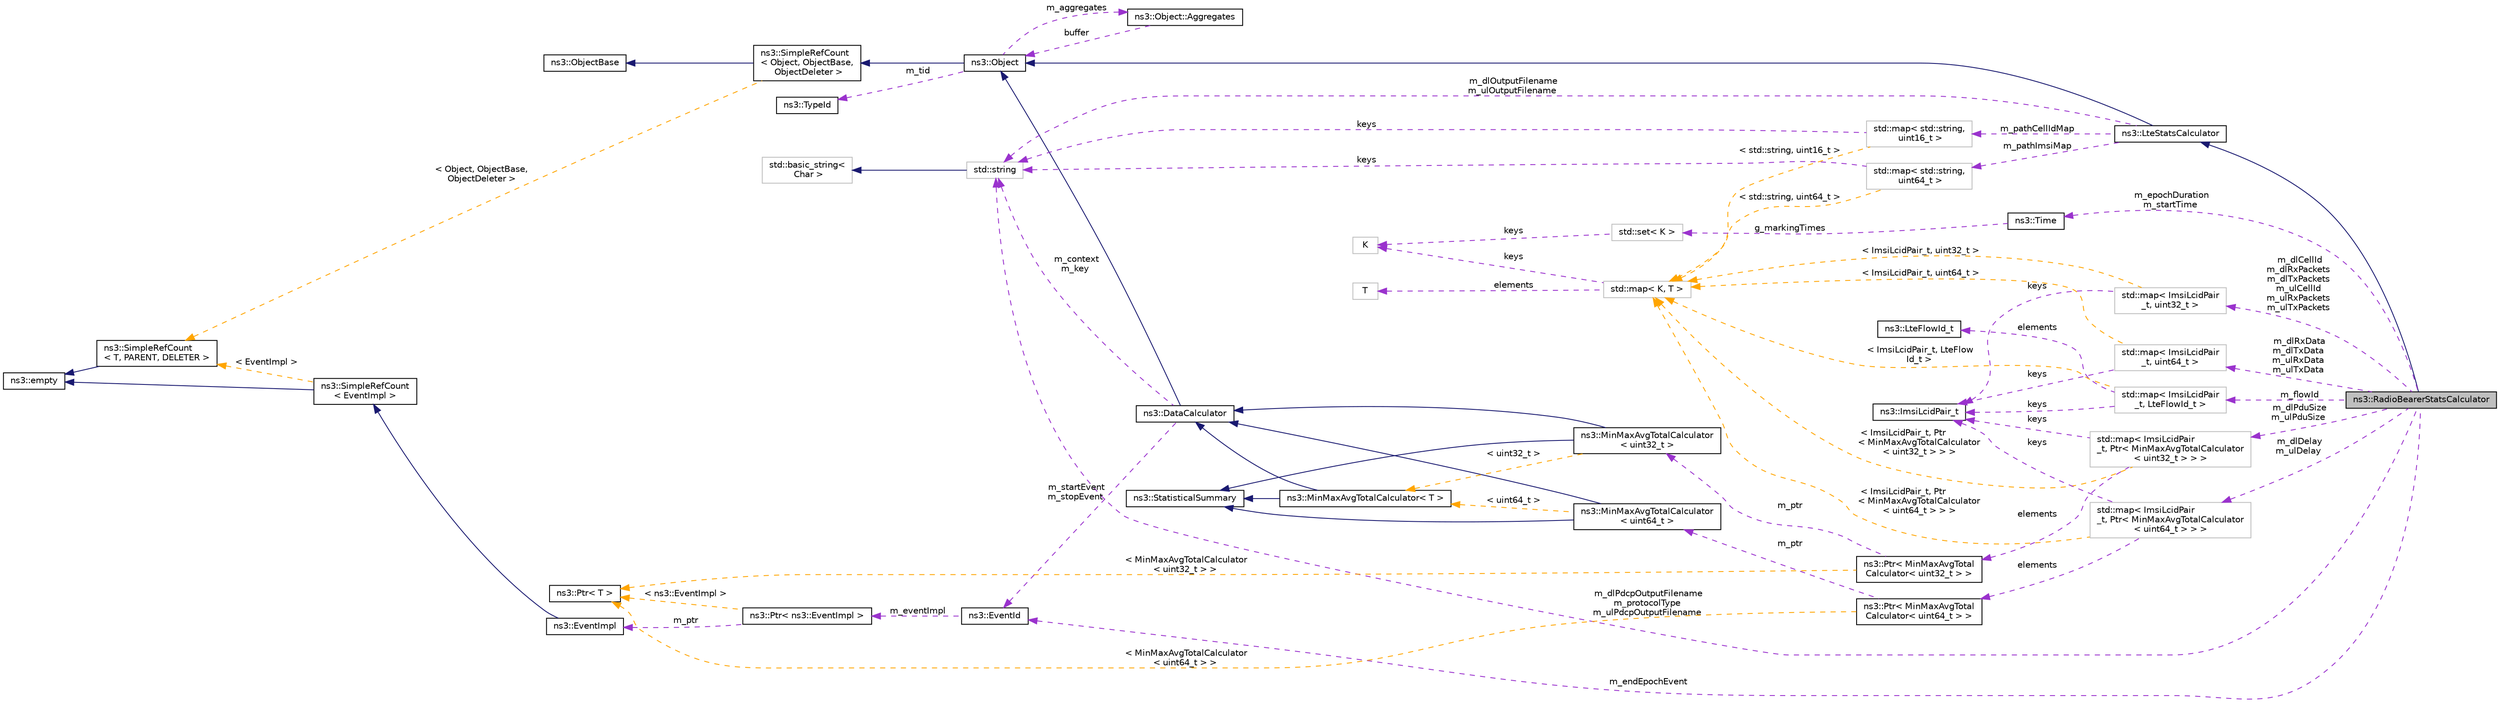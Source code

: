 digraph "ns3::RadioBearerStatsCalculator"
{
 // LATEX_PDF_SIZE
  edge [fontname="Helvetica",fontsize="10",labelfontname="Helvetica",labelfontsize="10"];
  node [fontname="Helvetica",fontsize="10",shape=record];
  rankdir="LR";
  Node1 [label="ns3::RadioBearerStatsCalculator",height=0.2,width=0.4,color="black", fillcolor="grey75", style="filled", fontcolor="black",tooltip="This class is an ns-3 trace sink that performs the calculation of PDU statistics for uplink and downl..."];
  Node2 -> Node1 [dir="back",color="midnightblue",fontsize="10",style="solid",fontname="Helvetica"];
  Node2 [label="ns3::LteStatsCalculator",height=0.2,width=0.4,color="black", fillcolor="white", style="filled",URL="$classns3_1_1_lte_stats_calculator.html",tooltip="Base class for ***StatsCalculator classes."];
  Node3 -> Node2 [dir="back",color="midnightblue",fontsize="10",style="solid",fontname="Helvetica"];
  Node3 [label="ns3::Object",height=0.2,width=0.4,color="black", fillcolor="white", style="filled",URL="$classns3_1_1_object.html",tooltip="A base class which provides memory management and object aggregation."];
  Node4 -> Node3 [dir="back",color="midnightblue",fontsize="10",style="solid",fontname="Helvetica"];
  Node4 [label="ns3::SimpleRefCount\l\< Object, ObjectBase,\l ObjectDeleter \>",height=0.2,width=0.4,color="black", fillcolor="white", style="filled",URL="$classns3_1_1_simple_ref_count.html",tooltip=" "];
  Node5 -> Node4 [dir="back",color="midnightblue",fontsize="10",style="solid",fontname="Helvetica"];
  Node5 [label="ns3::ObjectBase",height=0.2,width=0.4,color="black", fillcolor="white", style="filled",URL="$classns3_1_1_object_base.html",tooltip="Anchor the ns-3 type and attribute system."];
  Node6 -> Node4 [dir="back",color="orange",fontsize="10",style="dashed",label=" \< Object, ObjectBase,\l ObjectDeleter \>" ,fontname="Helvetica"];
  Node6 [label="ns3::SimpleRefCount\l\< T, PARENT, DELETER \>",height=0.2,width=0.4,color="black", fillcolor="white", style="filled",URL="$classns3_1_1_simple_ref_count.html",tooltip="A template-based reference counting class."];
  Node7 -> Node6 [dir="back",color="midnightblue",fontsize="10",style="solid",fontname="Helvetica"];
  Node7 [label="ns3::empty",height=0.2,width=0.4,color="black", fillcolor="white", style="filled",URL="$classns3_1_1empty.html",tooltip="make Callback use a separate empty type"];
  Node8 -> Node3 [dir="back",color="darkorchid3",fontsize="10",style="dashed",label=" m_tid" ,fontname="Helvetica"];
  Node8 [label="ns3::TypeId",height=0.2,width=0.4,color="black", fillcolor="white", style="filled",URL="$classns3_1_1_type_id.html",tooltip="a unique identifier for an interface."];
  Node9 -> Node3 [dir="back",color="darkorchid3",fontsize="10",style="dashed",label=" m_aggregates" ,fontname="Helvetica"];
  Node9 [label="ns3::Object::Aggregates",height=0.2,width=0.4,color="black", fillcolor="white", style="filled",URL="$structns3_1_1_object_1_1_aggregates.html",tooltip="The list of Objects aggregated to this one."];
  Node3 -> Node9 [dir="back",color="darkorchid3",fontsize="10",style="dashed",label=" buffer" ,fontname="Helvetica"];
  Node10 -> Node2 [dir="back",color="darkorchid3",fontsize="10",style="dashed",label=" m_pathCellIdMap" ,fontname="Helvetica"];
  Node10 [label="std::map\< std::string,\l uint16_t \>",height=0.2,width=0.4,color="grey75", fillcolor="white", style="filled",tooltip=" "];
  Node11 -> Node10 [dir="back",color="darkorchid3",fontsize="10",style="dashed",label=" keys" ,fontname="Helvetica"];
  Node11 [label="std::string",height=0.2,width=0.4,color="grey75", fillcolor="white", style="filled",tooltip=" "];
  Node12 -> Node11 [dir="back",color="midnightblue",fontsize="10",style="solid",fontname="Helvetica"];
  Node12 [label="std::basic_string\<\l Char \>",height=0.2,width=0.4,color="grey75", fillcolor="white", style="filled",tooltip=" "];
  Node13 -> Node10 [dir="back",color="orange",fontsize="10",style="dashed",label=" \< std::string, uint16_t \>" ,fontname="Helvetica"];
  Node13 [label="std::map\< K, T \>",height=0.2,width=0.4,color="grey75", fillcolor="white", style="filled",tooltip=" "];
  Node14 -> Node13 [dir="back",color="darkorchid3",fontsize="10",style="dashed",label=" keys" ,fontname="Helvetica"];
  Node14 [label="K",height=0.2,width=0.4,color="grey75", fillcolor="white", style="filled",tooltip=" "];
  Node15 -> Node13 [dir="back",color="darkorchid3",fontsize="10",style="dashed",label=" elements" ,fontname="Helvetica"];
  Node15 [label="T",height=0.2,width=0.4,color="grey75", fillcolor="white", style="filled",tooltip=" "];
  Node11 -> Node2 [dir="back",color="darkorchid3",fontsize="10",style="dashed",label=" m_dlOutputFilename\nm_ulOutputFilename" ,fontname="Helvetica"];
  Node16 -> Node2 [dir="back",color="darkorchid3",fontsize="10",style="dashed",label=" m_pathImsiMap" ,fontname="Helvetica"];
  Node16 [label="std::map\< std::string,\l uint64_t \>",height=0.2,width=0.4,color="grey75", fillcolor="white", style="filled",tooltip=" "];
  Node11 -> Node16 [dir="back",color="darkorchid3",fontsize="10",style="dashed",label=" keys" ,fontname="Helvetica"];
  Node13 -> Node16 [dir="back",color="orange",fontsize="10",style="dashed",label=" \< std::string, uint64_t \>" ,fontname="Helvetica"];
  Node17 -> Node1 [dir="back",color="darkorchid3",fontsize="10",style="dashed",label=" m_dlDelay\nm_ulDelay" ,fontname="Helvetica"];
  Node17 [label="std::map\< ImsiLcidPair\l_t, Ptr\< MinMaxAvgTotalCalculator\l\< uint64_t \> \> \>",height=0.2,width=0.4,color="grey75", fillcolor="white", style="filled",tooltip=" "];
  Node18 -> Node17 [dir="back",color="darkorchid3",fontsize="10",style="dashed",label=" keys" ,fontname="Helvetica"];
  Node18 [label="ns3::ImsiLcidPair_t",height=0.2,width=0.4,color="black", fillcolor="white", style="filled",URL="$structns3_1_1_imsi_lcid_pair__t.html",tooltip="ImsiLcidPair structure."];
  Node19 -> Node17 [dir="back",color="darkorchid3",fontsize="10",style="dashed",label=" elements" ,fontname="Helvetica"];
  Node19 [label="ns3::Ptr\< MinMaxAvgTotal\lCalculator\< uint64_t \> \>",height=0.2,width=0.4,color="black", fillcolor="white", style="filled",URL="$classns3_1_1_ptr.html",tooltip=" "];
  Node20 -> Node19 [dir="back",color="darkorchid3",fontsize="10",style="dashed",label=" m_ptr" ,fontname="Helvetica"];
  Node20 [label="ns3::MinMaxAvgTotalCalculator\l\< uint64_t \>",height=0.2,width=0.4,color="black", fillcolor="white", style="filled",URL="$classns3_1_1_min_max_avg_total_calculator.html",tooltip=" "];
  Node21 -> Node20 [dir="back",color="midnightblue",fontsize="10",style="solid",fontname="Helvetica"];
  Node21 [label="ns3::DataCalculator",height=0.2,width=0.4,color="black", fillcolor="white", style="filled",URL="$classns3_1_1_data_calculator.html",tooltip="Calculates data during a simulation."];
  Node3 -> Node21 [dir="back",color="midnightblue",fontsize="10",style="solid",fontname="Helvetica"];
  Node22 -> Node21 [dir="back",color="darkorchid3",fontsize="10",style="dashed",label=" m_startEvent\nm_stopEvent" ,fontname="Helvetica"];
  Node22 [label="ns3::EventId",height=0.2,width=0.4,color="black", fillcolor="white", style="filled",URL="$classns3_1_1_event_id.html",tooltip="An identifier for simulation events."];
  Node23 -> Node22 [dir="back",color="darkorchid3",fontsize="10",style="dashed",label=" m_eventImpl" ,fontname="Helvetica"];
  Node23 [label="ns3::Ptr\< ns3::EventImpl \>",height=0.2,width=0.4,color="black", fillcolor="white", style="filled",URL="$classns3_1_1_ptr.html",tooltip=" "];
  Node24 -> Node23 [dir="back",color="darkorchid3",fontsize="10",style="dashed",label=" m_ptr" ,fontname="Helvetica"];
  Node24 [label="ns3::EventImpl",height=0.2,width=0.4,color="black", fillcolor="white", style="filled",URL="$classns3_1_1_event_impl.html",tooltip="A simulation event."];
  Node25 -> Node24 [dir="back",color="midnightblue",fontsize="10",style="solid",fontname="Helvetica"];
  Node25 [label="ns3::SimpleRefCount\l\< EventImpl \>",height=0.2,width=0.4,color="black", fillcolor="white", style="filled",URL="$classns3_1_1_simple_ref_count.html",tooltip=" "];
  Node7 -> Node25 [dir="back",color="midnightblue",fontsize="10",style="solid",fontname="Helvetica"];
  Node6 -> Node25 [dir="back",color="orange",fontsize="10",style="dashed",label=" \< EventImpl \>" ,fontname="Helvetica"];
  Node26 -> Node23 [dir="back",color="orange",fontsize="10",style="dashed",label=" \< ns3::EventImpl \>" ,fontname="Helvetica"];
  Node26 [label="ns3::Ptr\< T \>",height=0.2,width=0.4,color="black", fillcolor="white", style="filled",URL="$classns3_1_1_ptr.html",tooltip="Smart pointer class similar to boost::intrusive_ptr."];
  Node11 -> Node21 [dir="back",color="darkorchid3",fontsize="10",style="dashed",label=" m_context\nm_key" ,fontname="Helvetica"];
  Node27 -> Node20 [dir="back",color="midnightblue",fontsize="10",style="solid",fontname="Helvetica"];
  Node27 [label="ns3::StatisticalSummary",height=0.2,width=0.4,color="black", fillcolor="white", style="filled",URL="$classns3_1_1_statistical_summary.html",tooltip="Abstract class for calculating statistical data."];
  Node28 -> Node20 [dir="back",color="orange",fontsize="10",style="dashed",label=" \< uint64_t \>" ,fontname="Helvetica"];
  Node28 [label="ns3::MinMaxAvgTotalCalculator\< T \>",height=0.2,width=0.4,color="black", fillcolor="white", style="filled",URL="$classns3_1_1_min_max_avg_total_calculator.html",tooltip="Template class MinMaxAvgTotalCalculator."];
  Node21 -> Node28 [dir="back",color="midnightblue",fontsize="10",style="solid",fontname="Helvetica"];
  Node27 -> Node28 [dir="back",color="midnightblue",fontsize="10",style="solid",fontname="Helvetica"];
  Node26 -> Node19 [dir="back",color="orange",fontsize="10",style="dashed",label=" \< MinMaxAvgTotalCalculator\l\< uint64_t \> \>" ,fontname="Helvetica"];
  Node13 -> Node17 [dir="back",color="orange",fontsize="10",style="dashed",label=" \< ImsiLcidPair_t, Ptr\l\< MinMaxAvgTotalCalculator\l\< uint64_t \> \> \>" ,fontname="Helvetica"];
  Node29 -> Node1 [dir="back",color="darkorchid3",fontsize="10",style="dashed",label=" m_flowId" ,fontname="Helvetica"];
  Node29 [label="std::map\< ImsiLcidPair\l_t, LteFlowId_t \>",height=0.2,width=0.4,color="grey75", fillcolor="white", style="filled",tooltip=" "];
  Node18 -> Node29 [dir="back",color="darkorchid3",fontsize="10",style="dashed",label=" keys" ,fontname="Helvetica"];
  Node30 -> Node29 [dir="back",color="darkorchid3",fontsize="10",style="dashed",label=" elements" ,fontname="Helvetica"];
  Node30 [label="ns3::LteFlowId_t",height=0.2,width=0.4,color="black", fillcolor="white", style="filled",URL="$structns3_1_1_lte_flow_id__t.html",tooltip="LteFlowId structure."];
  Node13 -> Node29 [dir="back",color="orange",fontsize="10",style="dashed",label=" \< ImsiLcidPair_t, LteFlow\lId_t \>" ,fontname="Helvetica"];
  Node31 -> Node1 [dir="back",color="darkorchid3",fontsize="10",style="dashed",label=" m_dlCellId\nm_dlRxPackets\nm_dlTxPackets\nm_ulCellId\nm_ulRxPackets\nm_ulTxPackets" ,fontname="Helvetica"];
  Node31 [label="std::map\< ImsiLcidPair\l_t, uint32_t \>",height=0.2,width=0.4,color="grey75", fillcolor="white", style="filled",tooltip=" "];
  Node18 -> Node31 [dir="back",color="darkorchid3",fontsize="10",style="dashed",label=" keys" ,fontname="Helvetica"];
  Node13 -> Node31 [dir="back",color="orange",fontsize="10",style="dashed",label=" \< ImsiLcidPair_t, uint32_t \>" ,fontname="Helvetica"];
  Node22 -> Node1 [dir="back",color="darkorchid3",fontsize="10",style="dashed",label=" m_endEpochEvent" ,fontname="Helvetica"];
  Node32 -> Node1 [dir="back",color="darkorchid3",fontsize="10",style="dashed",label=" m_dlPduSize\nm_ulPduSize" ,fontname="Helvetica"];
  Node32 [label="std::map\< ImsiLcidPair\l_t, Ptr\< MinMaxAvgTotalCalculator\l\< uint32_t \> \> \>",height=0.2,width=0.4,color="grey75", fillcolor="white", style="filled",tooltip=" "];
  Node18 -> Node32 [dir="back",color="darkorchid3",fontsize="10",style="dashed",label=" keys" ,fontname="Helvetica"];
  Node33 -> Node32 [dir="back",color="darkorchid3",fontsize="10",style="dashed",label=" elements" ,fontname="Helvetica"];
  Node33 [label="ns3::Ptr\< MinMaxAvgTotal\lCalculator\< uint32_t \> \>",height=0.2,width=0.4,color="black", fillcolor="white", style="filled",URL="$classns3_1_1_ptr.html",tooltip=" "];
  Node34 -> Node33 [dir="back",color="darkorchid3",fontsize="10",style="dashed",label=" m_ptr" ,fontname="Helvetica"];
  Node34 [label="ns3::MinMaxAvgTotalCalculator\l\< uint32_t \>",height=0.2,width=0.4,color="black", fillcolor="white", style="filled",URL="$classns3_1_1_min_max_avg_total_calculator.html",tooltip=" "];
  Node21 -> Node34 [dir="back",color="midnightblue",fontsize="10",style="solid",fontname="Helvetica"];
  Node27 -> Node34 [dir="back",color="midnightblue",fontsize="10",style="solid",fontname="Helvetica"];
  Node28 -> Node34 [dir="back",color="orange",fontsize="10",style="dashed",label=" \< uint32_t \>" ,fontname="Helvetica"];
  Node26 -> Node33 [dir="back",color="orange",fontsize="10",style="dashed",label=" \< MinMaxAvgTotalCalculator\l\< uint32_t \> \>" ,fontname="Helvetica"];
  Node13 -> Node32 [dir="back",color="orange",fontsize="10",style="dashed",label=" \< ImsiLcidPair_t, Ptr\l\< MinMaxAvgTotalCalculator\l\< uint32_t \> \> \>" ,fontname="Helvetica"];
  Node35 -> Node1 [dir="back",color="darkorchid3",fontsize="10",style="dashed",label=" m_epochDuration\nm_startTime" ,fontname="Helvetica"];
  Node35 [label="ns3::Time",height=0.2,width=0.4,color="black", fillcolor="white", style="filled",URL="$classns3_1_1_time.html",tooltip="Simulation virtual time values and global simulation resolution."];
  Node36 -> Node35 [dir="back",color="darkorchid3",fontsize="10",style="dashed",label=" g_markingTimes" ,fontname="Helvetica"];
  Node36 [label="std::set\< K \>",height=0.2,width=0.4,color="grey75", fillcolor="white", style="filled",tooltip=" "];
  Node14 -> Node36 [dir="back",color="darkorchid3",fontsize="10",style="dashed",label=" keys" ,fontname="Helvetica"];
  Node11 -> Node1 [dir="back",color="darkorchid3",fontsize="10",style="dashed",label=" m_dlPdcpOutputFilename\nm_protocolType\nm_ulPdcpOutputFilename" ,fontname="Helvetica"];
  Node37 -> Node1 [dir="back",color="darkorchid3",fontsize="10",style="dashed",label=" m_dlRxData\nm_dlTxData\nm_ulRxData\nm_ulTxData" ,fontname="Helvetica"];
  Node37 [label="std::map\< ImsiLcidPair\l_t, uint64_t \>",height=0.2,width=0.4,color="grey75", fillcolor="white", style="filled",tooltip=" "];
  Node18 -> Node37 [dir="back",color="darkorchid3",fontsize="10",style="dashed",label=" keys" ,fontname="Helvetica"];
  Node13 -> Node37 [dir="back",color="orange",fontsize="10",style="dashed",label=" \< ImsiLcidPair_t, uint64_t \>" ,fontname="Helvetica"];
}
